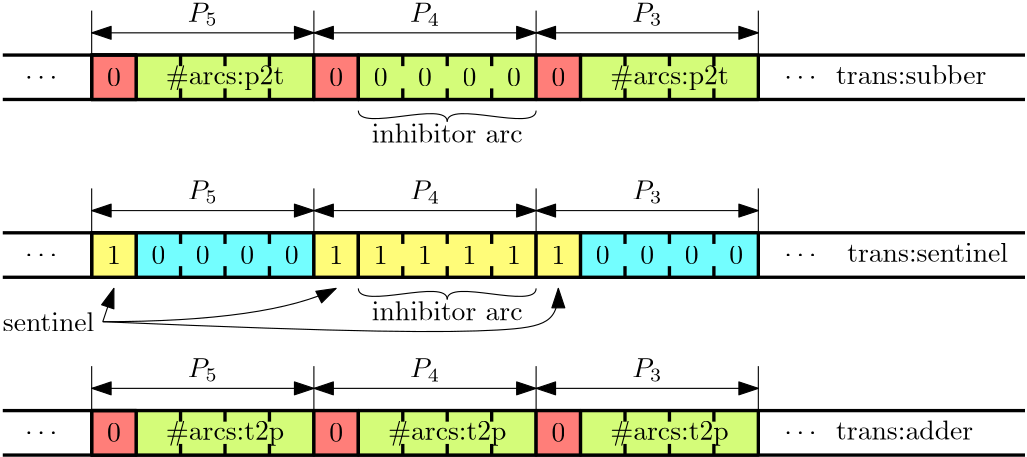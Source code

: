 <?xml version="1.0"?>
<!DOCTYPE ipe SYSTEM "ipe.dtd">
<ipe version="70206" creator="Ipe 7.2.7">
<info created="D:20180130224438" modified="D:20180204004452"/>
<ipestyle name="basic">
<symbol name="arrow/arc(spx)">
<path stroke="sym-stroke" fill="sym-stroke" pen="sym-pen">
0 0 m
-1 0.333 l
-1 -0.333 l
h
</path>
</symbol>
<symbol name="arrow/farc(spx)">
<path stroke="sym-stroke" fill="white" pen="sym-pen">
0 0 m
-1 0.333 l
-1 -0.333 l
h
</path>
</symbol>
<symbol name="arrow/ptarc(spx)">
<path stroke="sym-stroke" fill="sym-stroke" pen="sym-pen">
0 0 m
-1 0.333 l
-0.8 0 l
-1 -0.333 l
h
</path>
</symbol>
<symbol name="arrow/fptarc(spx)">
<path stroke="sym-stroke" fill="white" pen="sym-pen">
0 0 m
-1 0.333 l
-0.8 0 l
-1 -0.333 l
h
</path>
</symbol>
<symbol name="mark/circle(sx)" transformations="translations">
<path fill="sym-stroke">
0.6 0 0 0.6 0 0 e
0.4 0 0 0.4 0 0 e
</path>
</symbol>
<symbol name="mark/disk(sx)" transformations="translations">
<path fill="sym-stroke">
0.6 0 0 0.6 0 0 e
</path>
</symbol>
<symbol name="mark/fdisk(sfx)" transformations="translations">
<group>
<path fill="sym-fill">
0.5 0 0 0.5 0 0 e
</path>
<path fill="sym-stroke" fillrule="eofill">
0.6 0 0 0.6 0 0 e
0.4 0 0 0.4 0 0 e
</path>
</group>
</symbol>
<symbol name="mark/box(sx)" transformations="translations">
<path fill="sym-stroke" fillrule="eofill">
-0.6 -0.6 m
0.6 -0.6 l
0.6 0.6 l
-0.6 0.6 l
h
-0.4 -0.4 m
0.4 -0.4 l
0.4 0.4 l
-0.4 0.4 l
h
</path>
</symbol>
<symbol name="mark/square(sx)" transformations="translations">
<path fill="sym-stroke">
-0.6 -0.6 m
0.6 -0.6 l
0.6 0.6 l
-0.6 0.6 l
h
</path>
</symbol>
<symbol name="mark/fsquare(sfx)" transformations="translations">
<group>
<path fill="sym-fill">
-0.5 -0.5 m
0.5 -0.5 l
0.5 0.5 l
-0.5 0.5 l
h
</path>
<path fill="sym-stroke" fillrule="eofill">
-0.6 -0.6 m
0.6 -0.6 l
0.6 0.6 l
-0.6 0.6 l
h
-0.4 -0.4 m
0.4 -0.4 l
0.4 0.4 l
-0.4 0.4 l
h
</path>
</group>
</symbol>
<symbol name="mark/cross(sx)" transformations="translations">
<group>
<path fill="sym-stroke">
-0.43 -0.57 m
0.57 0.43 l
0.43 0.57 l
-0.57 -0.43 l
h
</path>
<path fill="sym-stroke">
-0.43 0.57 m
0.57 -0.43 l
0.43 -0.57 l
-0.57 0.43 l
h
</path>
</group>
</symbol>
<symbol name="arrow/fnormal(spx)">
<path stroke="sym-stroke" fill="white" pen="sym-pen">
0 0 m
-1 0.333 l
-1 -0.333 l
h
</path>
</symbol>
<symbol name="arrow/pointed(spx)">
<path stroke="sym-stroke" fill="sym-stroke" pen="sym-pen">
0 0 m
-1 0.333 l
-0.8 0 l
-1 -0.333 l
h
</path>
</symbol>
<symbol name="arrow/fpointed(spx)">
<path stroke="sym-stroke" fill="white" pen="sym-pen">
0 0 m
-1 0.333 l
-0.8 0 l
-1 -0.333 l
h
</path>
</symbol>
<symbol name="arrow/linear(spx)">
<path stroke="sym-stroke" pen="sym-pen">
-1 0.333 m
0 0 l
-1 -0.333 l
</path>
</symbol>
<symbol name="arrow/fdouble(spx)">
<path stroke="sym-stroke" fill="white" pen="sym-pen">
0 0 m
-1 0.333 l
-1 -0.333 l
h
-1 0 m
-2 0.333 l
-2 -0.333 l
h
</path>
</symbol>
<symbol name="arrow/double(spx)">
<path stroke="sym-stroke" fill="sym-stroke" pen="sym-pen">
0 0 m
-1 0.333 l
-1 -0.333 l
h
-1 0 m
-2 0.333 l
-2 -0.333 l
h
</path>
</symbol>
<pen name="heavier" value="0.8"/>
<pen name="fat" value="1.2"/>
<pen name="ultrafat" value="2"/>
<symbolsize name="large" value="5"/>
<symbolsize name="small" value="2"/>
<symbolsize name="tiny" value="1.1"/>
<arrowsize name="large" value="10"/>
<arrowsize name="small" value="5"/>
<arrowsize name="tiny" value="3"/>
<color name="red" value="1 0 0"/>
<color name="green" value="0 1 0"/>
<color name="blue" value="0 0 1"/>
<color name="yellow" value="1 1 0"/>
<color name="orange" value="1 0.647 0"/>
<color name="gold" value="1 0.843 0"/>
<color name="purple" value="0.627 0.125 0.941"/>
<color name="gray" value="0.745"/>
<color name="brown" value="0.647 0.165 0.165"/>
<color name="navy" value="0 0 0.502"/>
<color name="pink" value="1 0.753 0.796"/>
<color name="seagreen" value="0.18 0.545 0.341"/>
<color name="turquoise" value="0.251 0.878 0.816"/>
<color name="violet" value="0.933 0.51 0.933"/>
<color name="darkblue" value="0 0 0.545"/>
<color name="darkcyan" value="0 0.545 0.545"/>
<color name="darkgray" value="0.663"/>
<color name="darkgreen" value="0 0.392 0"/>
<color name="darkmagenta" value="0.545 0 0.545"/>
<color name="darkorange" value="1 0.549 0"/>
<color name="darkred" value="0.545 0 0"/>
<color name="lightblue" value="0.678 0.847 0.902"/>
<color name="lightcyan" value="0.878 1 1"/>
<color name="lightgray" value="0.827"/>
<color name="lightgreen" value="0.565 0.933 0.565"/>
<color name="lightyellow" value="1 1 0.878"/>
<dashstyle name="dashed" value="[4] 0"/>
<dashstyle name="dotted" value="[1 3] 0"/>
<dashstyle name="dash dotted" value="[4 2 1 2] 0"/>
<dashstyle name="dash dot dotted" value="[4 2 1 2 1 2] 0"/>
<textsize name="large" value="\large"/>
<textsize name="Large" value="\Large"/>
<textsize name="LARGE" value="\LARGE"/>
<textsize name="huge" value="\huge"/>
<textsize name="Huge" value="\Huge"/>
<textsize name="small" value="\small"/>
<textsize name="footnote" value="\footnotesize"/>
<textsize name="tiny" value="\tiny"/>
<textstyle name="center" begin="\begin{center}" end="\end{center}"/>
<textstyle name="itemize" begin="\begin{itemize}" end="\end{itemize}"/>
<textstyle name="item" begin="\begin{itemize}\item{}" end="\end{itemize}"/>
<gridsize name="4 pts" value="4"/>
<gridsize name="8 pts (~3 mm)" value="8"/>
<gridsize name="16 pts (~6 mm)" value="16"/>
<gridsize name="32 pts (~12 mm)" value="32"/>
<gridsize name="10 pts (~3.5 mm)" value="10"/>
<gridsize name="20 pts (~7 mm)" value="20"/>
<gridsize name="14 pts (~5 mm)" value="14"/>
<gridsize name="28 pts (~10 mm)" value="28"/>
<gridsize name="56 pts (~20 mm)" value="56"/>
<anglesize name="90 deg" value="90"/>
<anglesize name="60 deg" value="60"/>
<anglesize name="45 deg" value="45"/>
<anglesize name="30 deg" value="30"/>
<anglesize name="22.5 deg" value="22.5"/>
<opacity name="10%" value="0.1"/>
<opacity name="30%" value="0.3"/>
<opacity name="50%" value="0.5"/>
<opacity name="75%" value="0.75"/>
<tiling name="falling" angle="-60" step="4" width="1"/>
<tiling name="rising" angle="30" step="4" width="1"/>
</ipestyle>
<page>
<layer name="alpha"/>
<view layers="alpha" active="alpha"/>
<path layer="alpha" matrix="1 0 0 1 48 -432" stroke="black" fill="1 0.493 0.474" pen="fat">
80 816 m
448 816 l
448 816 l
</path>
<path matrix="1 0 0 1 48 -416" stroke="black" fill="1 0.493 0.474" pen="fat">
80 816 m
448 816 l
448 816 l
</path>
<path matrix="1 0 0 1 -16 0" fill="0">
304 416 m
304 416 l
304 416 l
304 416 l
</path>
<text matrix="1 0 0 1 -8 -4" transformations="translations" pos="208 416" stroke="black" type="label" width="10.866" height="6.812" depth="1.49" halign="center" valign="baseline" style="math">P_5</text>
<text matrix="1 0 0 1 -8 -4" transformations="translations" pos="288 416" stroke="black" type="label" width="10.866" height="6.812" depth="1.49" halign="center" valign="baseline" style="math">P_4</text>
<text matrix="1 0 0 1 -8 -4" transformations="translations" pos="368 416" stroke="black" type="label" width="10.866" height="6.812" depth="1.49" halign="center" valign="baseline" style="math">P_3</text>
<path matrix="1 0 0 1 -16 -8" stroke="0" arrow="normal/normal" rarrow="normal/normal">
416 416 m
336 416 l
</path>
<path matrix="1 0 0 1 -16 -8" stroke="0" arrow="normal/normal" rarrow="normal/normal">
336 416 m
256 416 l
</path>
<path matrix="1 0 0 1 -16 -8" stroke="0" arrow="normal/normal" rarrow="normal/normal">
256 416 m
176 416 l
</path>
<path matrix="1 0 0 1 224 -64" stroke="black">
176 480 m
176 464 l
</path>
<path matrix="1 0 0 1 144 -64" stroke="black">
176 480 m
176 464 l
</path>
<path matrix="1 0 0 1 64 -64" stroke="black">
176 480 m
176 464 l
</path>
<path matrix="1 0 0 1 -16 -64" stroke="black">
176 480 m
176 464 l
</path>
<text matrix="1 0 0 1 8 -144" transformations="translations" pos="128 536" stroke="black" type="label" width="13.284" height="1.052" depth="0" valign="center">\ldots</text>
<path matrix="1 0 0 1 -16 -64" stroke="black" fill="1 0.493 0.474" pen="fat">
176 464 m
176 448 l
192 448 l
192 464 l
h
</path>
<path matrix="1 0 0 1 -16 -64" stroke="black" fill="0.832 0.985 0.473" pen="fat">
192 464 m
192 448 l
256 448 l
256 464 l
h
</path>
<path matrix="1 0 0 1 -16 -64" stroke="black" fill="1 0.493 0.474" pen="fat">
256 464 m
256 448 l
272 448 l
272 464 l
h
</path>
<path matrix="1 0 0 1 -16 -64" stroke="black" fill="0.832 0.985 0.473" pen="fat">
272 464 m
272 448 l
336 448 l
336 464 l
h
</path>
<path matrix="1 0 0 1 -16 -64" stroke="black" fill="1 0.493 0.474" pen="fat">
336 464 m
336 448 l
352 448 l
352 464 l
h
</path>
<path matrix="1 0 0 1 -16 -64" stroke="black" fill="0.832 0.985 0.473" pen="fat">
352 464 m
352 448 l
416 448 l
416 464 l
h
</path>
<path matrix="1 0 0 1 -16 -64" stroke="black" fill="1 0.493 0.474" pen="fat">
192 448 m
192 464 l
176 464 l
176 448 l
h
</path>
<path matrix="1 0 0 1 -16 -64" stroke="black" fill="1 0.493 0.474" pen="fat">
176 448 m
176 448 l
176 448 l
176 448 l
h
</path>
<path matrix="1 0 0 1 -16 -64" stroke="black" fill="1 0.493 0.474" pen="fat">
176 448 m
176 464 l
176 464 l
176 448 l
h
</path>
<path matrix="1 0 0 1 -16 -64" stroke="black" fill="1 0.493 0.474" pen="fat">
176 448 m
176 448 l
176 448 l
176 448 l
h
</path>
<path matrix="1 0 0 1 -16 -64" stroke="black" fill="1 0.493 0.474" pen="fat">
192 464 m
192 464 l
176 464 l
176 464 l
h
</path>
<path matrix="1 0 0 1 -16 -64" stroke="black" pen="fat">
208 460 m
208 464 l
</path>
<path matrix="1 0 0 1 0 -64" stroke="black" pen="fat">
208 460 m
208 464 l
</path>
<path matrix="1 0 0 1 16 -64" stroke="black" pen="fat">
208 460 m
208 464 l
</path>
<path matrix="1 0 0 1 16 -76" stroke="black" pen="fat">
208 460 m
208 464 l
</path>
<path matrix="1 0 0 1 0 -76" stroke="black" pen="fat">
208 460 m
208 464 l
</path>
<path matrix="1 0 0 1 -16 -76" stroke="black" pen="fat">
208 460 m
208 464 l
</path>
<path matrix="1 0 0 1 64 -64" stroke="black" pen="fat">
208 460 m
208 464 l
</path>
<path matrix="1 0 0 1 80 -64" stroke="black" pen="fat">
208 460 m
208 464 l
</path>
<path matrix="1 0 0 1 96 -64" stroke="black" pen="fat">
208 460 m
208 464 l
</path>
<path matrix="1 0 0 1 96 -76" stroke="black" pen="fat">
208 460 m
208 464 l
</path>
<path matrix="1 0 0 1 80 -76" stroke="black" pen="fat">
208 460 m
208 464 l
</path>
<path matrix="1 0 0 1 64 -76" stroke="black" pen="fat">
208 460 m
208 464 l
</path>
<path matrix="1 0 0 1 144 -64" stroke="black" pen="fat">
208 460 m
208 464 l
</path>
<path matrix="1 0 0 1 160 -64" stroke="black" pen="fat">
208 460 m
208 464 l
</path>
<path matrix="1 0 0 1 176 -64" stroke="black" pen="fat">
208 460 m
208 464 l
</path>
<path matrix="1 0 0 1 176 -76" stroke="black" pen="fat">
208 460 m
208 464 l
</path>
<path matrix="1 0 0 1 160 -76" stroke="black" pen="fat">
208 460 m
208 464 l
</path>
<path matrix="1 0 0 1 144 -76" stroke="black" pen="fat">
208 460 m
208 464 l
</path>
<text matrix="1 0 0 1 244 -136" pos="84 528" stroke="black" type="label" width="4.981" height="6.42" depth="0" halign="center" valign="center" style="math">0</text>
<text matrix="1 0 0 1 164 -136" pos="84 528" stroke="black" type="label" width="4.981" height="6.42" depth="0" halign="center" valign="center" style="math">0</text>
<text matrix="1 0 0 1 84 -136" pos="84 528" stroke="black" type="label" width="4.981" height="6.42" depth="0" halign="center" valign="center" style="math">0</text>
<text matrix="1 0 0 1 52 -128" pos="156 520" stroke="black" type="label" width="42.701" height="6.926" depth="1.93" halign="center" valign="center">\#arcs:p2t</text>
<text matrix="1 0 0 1 212 -128" pos="156 520" stroke="black" type="label" width="42.701" height="6.926" depth="1.93" halign="center" valign="center">\#arcs:p2t</text>
<text matrix="1 0 0 1 64 -124" pos="364 516" stroke="black" type="label" width="54.13" height="8.365" depth="3.59" valign="center">\strut trans:subber</text>
<text matrix="1 0 0 1 240 -120" pos="176 512" stroke="black" type="label" width="13.284" height="1.052" depth="0" halign="center" valign="center">\ldots</text>
<path matrix="1 0 0 1 48 -496" stroke="black" fill="1 0.493 0.474" pen="fat">
80 816 m
448 816 l
448 816 l
</path>
<path matrix="1 0 0 1 48 -480" stroke="black" fill="1 0.493 0.474" pen="fat">
80 816 m
448 816 l
448 816 l
</path>
<path matrix="1 0 0 1 -16 -128" stroke="black" fill="1 0.493 0.474" pen="fat">
176 464 m
176 448 l
192 448 l
192 464 l
h
</path>
<path matrix="1 0 0 1 -16 -128" stroke="black" fill="0.451 0.993 1" pen="fat">
192 464 m
192 448 l
256 448 l
256 464 l
h
</path>
<path matrix="1 0 0 1 -16 -128" stroke="black" fill="1 0.988 0.473" pen="fat">
256 464 m
256 448 l
272 448 l
272 464 l
h
</path>
<path matrix="1 0 0 1 -16 -128" stroke="black" fill="1 0.988 0.473" pen="fat">
272 464 m
272 448 l
336 448 l
336 464 l
h
</path>
<path matrix="1 0 0 1 -16 -128" stroke="black" fill="1 0.988 0.473" pen="fat">
336 464 m
336 448 l
352 448 l
352 464 l
h
</path>
<path matrix="1 0 0 1 -16 -128" stroke="black" fill="0.451 0.993 1" pen="fat">
352 464 m
352 448 l
416 448 l
416 464 l
h
</path>
<path matrix="1 0 0 1 -16 -128" stroke="black" fill="1 0.988 0.473" pen="fat">
192 448 m
192 464 l
176 464 l
176 448 l
h
</path>
<path matrix="1 0 0 1 -16 -128" stroke="black" fill="1 0.493 0.474" pen="fat">
176 448 m
176 448 l
176 448 l
176 448 l
h
</path>
<path matrix="1 0 0 1 -16 -128" stroke="black" fill="1 0.493 0.474" pen="fat">
176 448 m
176 464 l
176 464 l
176 448 l
h
</path>
<path matrix="1 0 0 1 -16 -128" stroke="black" fill="1 0.493 0.474" pen="fat">
176 448 m
176 448 l
176 448 l
176 448 l
h
</path>
<path matrix="1 0 0 1 -16 -128" stroke="black" fill="1 0.493 0.474" pen="fat">
192 464 m
192 464 l
176 464 l
176 464 l
h
</path>
<path matrix="1 0 0 1 -16 -64" fill="0">
304 416 m
304 416 l
304 416 l
304 416 l
</path>
<text matrix="1 0 0 1 -8 -68" transformations="translations" pos="208 416" stroke="black" type="label" width="10.866" height="6.812" depth="1.49" halign="center" valign="baseline" style="math">P_5</text>
<text matrix="1 0 0 1 -8 -68" transformations="translations" pos="288 416" stroke="black" type="label" width="10.866" height="6.812" depth="1.49" halign="center" valign="baseline" style="math">P_4</text>
<text matrix="1 0 0 1 -8 -68" transformations="translations" pos="368 416" stroke="black" type="label" width="10.866" height="6.812" depth="1.49" halign="center" valign="baseline" style="math">P_3</text>
<path matrix="1 0 0 1 -16 -72" stroke="0" arrow="normal/normal" rarrow="normal/normal">
416 416 m
336 416 l
</path>
<path matrix="1 0 0 1 -16 -72" stroke="0" arrow="normal/normal" rarrow="normal/normal">
336 416 m
256 416 l
</path>
<path matrix="1 0 0 1 -16 -72" stroke="0" arrow="normal/normal" rarrow="normal/normal">
256 416 m
176 416 l
</path>
<path matrix="1 0 0 1 224 -128" stroke="black">
176 480 m
176 464 l
</path>
<path matrix="1 0 0 1 144 -128" stroke="black">
176 480 m
176 464 l
</path>
<path matrix="1 0 0 1 64 -128" stroke="black">
176 480 m
176 464 l
</path>
<path matrix="1 0 0 1 -16 -128" stroke="black">
176 480 m
176 464 l
</path>
<path matrix="1 0 0 1 144 -128" stroke="black" pen="fat">
208 460 m
208 464 l
</path>
<path matrix="1 0 0 1 160 -128" stroke="black" pen="fat">
208 460 m
208 464 l
</path>
<path matrix="1 0 0 1 176 -128" stroke="black" pen="fat">
208 460 m
208 464 l
</path>
<path matrix="1 0 0 1 176 -140" stroke="black" pen="fat">
208 460 m
208 464 l
</path>
<path matrix="1 0 0 1 160 -140" stroke="black" pen="fat">
208 460 m
208 464 l
</path>
<path matrix="1 0 0 1 144 -140" stroke="black" pen="fat">
208 460 m
208 464 l
</path>
<path matrix="1 0 0 1 64 -128" stroke="black" pen="fat">
208 460 m
208 464 l
</path>
<path matrix="1 0 0 1 80 -128" stroke="black" pen="fat">
208 460 m
208 464 l
</path>
<path matrix="1 0 0 1 96 -128" stroke="black" pen="fat">
208 460 m
208 464 l
</path>
<path matrix="1 0 0 1 96 -140" stroke="black" pen="fat">
208 460 m
208 464 l
</path>
<path matrix="1 0 0 1 80 -140" stroke="black" pen="fat">
208 460 m
208 464 l
</path>
<path matrix="1 0 0 1 64 -140" stroke="black" pen="fat">
208 460 m
208 464 l
</path>
<path matrix="1 0 0 1 -16 -128" stroke="black" pen="fat">
208 460 m
208 464 l
</path>
<path matrix="1 0 0 1 0 -128" stroke="black" pen="fat">
208 460 m
208 464 l
</path>
<path matrix="1 0 0 1 16 -128" stroke="black" pen="fat">
208 460 m
208 464 l
</path>
<path matrix="1 0 0 1 16 -140" stroke="black" pen="fat">
208 460 m
208 464 l
</path>
<path matrix="1 0 0 1 0 -140" stroke="black" pen="fat">
208 460 m
208 464 l
</path>
<path matrix="1 0 0 1 -16 -140" stroke="black" pen="fat">
208 460 m
208 464 l
</path>
<text matrix="1 0 0 1 8 -208" transformations="translations" pos="128 536" stroke="black" type="label" width="13.284" height="1.052" depth="0" valign="center">\ldots</text>
<text matrix="1 0 0 1 64 -212" pos="104 540" stroke="black" type="label" width="4.981" height="6.42" depth="0" halign="center" valign="center">1</text>
<text matrix="1 0 0 1 144 -212" pos="104 540" stroke="black" type="label" width="4.981" height="6.42" depth="0" halign="center" valign="center">1</text>
<text matrix="1 0 0 1 224 -212" pos="104 540" stroke="black" type="label" width="4.981" height="6.42" depth="0" halign="center" valign="center">1</text>
<text matrix="1 0 0 1 80 -172" pos="352 500" stroke="black" type="label" width="57.977" height="8.365" depth="3.59" valign="center">\strut trans:sentinel</text>
<text matrix="1 0 0 1 240 -184" pos="176 512" stroke="black" type="label" width="13.284" height="1.052" depth="0" halign="center" valign="center">\ldots</text>
<text matrix="1 0 0 1 100 -200" pos="84 528" stroke="black" type="label" width="4.981" height="6.42" depth="0" halign="center" valign="center" style="math">0</text>
<text matrix="1 0 0 1 116 -200" pos="84 528" stroke="black" type="label" width="4.981" height="6.42" depth="0" halign="center" valign="center" style="math">0</text>
<text matrix="1 0 0 1 132 -200" pos="84 528" stroke="black" type="label" width="4.981" height="6.42" depth="0" halign="center" valign="center" style="math">0</text>
<text matrix="1 0 0 1 148 -200" pos="84 528" stroke="black" type="label" width="4.981" height="6.42" depth="0" halign="center" valign="center" style="math">0</text>
<text matrix="1 0 0 1 260 -200" pos="84 528" stroke="black" type="label" width="4.981" height="6.42" depth="0" halign="center" valign="center" style="math">0</text>
<text matrix="1 0 0 1 276 -200" pos="84 528" stroke="black" type="label" width="4.981" height="6.42" depth="0" halign="center" valign="center" style="math">0</text>
<text matrix="1 0 0 1 292 -200" pos="84 528" stroke="black" type="label" width="4.981" height="6.42" depth="0" halign="center" valign="center" style="math">0</text>
<text matrix="1 0 0 1 308 -200" pos="84 528" stroke="black" type="label" width="4.981" height="6.42" depth="0" halign="center" valign="center" style="math">0</text>
<text matrix="1 0 0 1 160 -212" pos="104 540" stroke="black" type="label" width="4.981" height="6.42" depth="0" halign="center" valign="center">1</text>
<text matrix="1 0 0 1 176 -212" pos="104 540" stroke="black" type="label" width="4.981" height="6.42" depth="0" halign="center" valign="center">1</text>
<text matrix="1 0 0 1 192 -212" pos="104 540" stroke="black" type="label" width="4.981" height="6.42" depth="0" halign="center" valign="center">1</text>
<text matrix="1 0 0 1 208 -212" pos="104 540" stroke="black" type="label" width="4.981" height="6.42" depth="0" halign="center" valign="center">1</text>
<text matrix="1 0 0 1 180 -136" pos="84 528" stroke="black" type="label" width="4.981" height="6.42" depth="0" halign="center" valign="center" style="math">0</text>
<text matrix="1 0 0 1 196 -136" pos="84 528" stroke="black" type="label" width="4.981" height="6.42" depth="0" halign="center" valign="center" style="math">0</text>
<text matrix="1 0 0 1 212 -136" pos="84 528" stroke="black" type="label" width="4.981" height="6.42" depth="0" halign="center" valign="center" style="math">0</text>
<text matrix="1 0 0 1 228 -136" pos="84 528" stroke="black" type="label" width="4.981" height="6.42" depth="0" halign="center" valign="center" style="math">0</text>
<path matrix="1 0 0 1 48 -560" stroke="black" fill="1 0.493 0.474" pen="fat">
80 816 m
448 816 l
448 816 l
</path>
<path matrix="1 0 0 1 48 -544" stroke="black" fill="1 0.493 0.474" pen="fat">
80 816 m
448 816 l
448 816 l
</path>
<path matrix="1 0 0 1 -16 -128" fill="0">
304 416 m
304 416 l
304 416 l
304 416 l
</path>
<text matrix="1 0 0 1 -8 -132" transformations="translations" pos="208 416" stroke="black" type="label" width="10.866" height="6.812" depth="1.49" halign="center" valign="baseline" style="math">P_5</text>
<text matrix="1 0 0 1 -8 -132" transformations="translations" pos="288 416" stroke="black" type="label" width="10.866" height="6.812" depth="1.49" halign="center" valign="baseline" style="math">P_4</text>
<text matrix="1 0 0 1 -8 -132" transformations="translations" pos="368 416" stroke="black" type="label" width="10.866" height="6.812" depth="1.49" halign="center" valign="baseline" style="math">P_3</text>
<path matrix="1 0 0 1 -16 -136" stroke="0" arrow="normal/normal" rarrow="normal/normal">
416 416 m
336 416 l
</path>
<path matrix="1 0 0 1 -16 -136" stroke="0" arrow="normal/normal" rarrow="normal/normal">
336 416 m
256 416 l
</path>
<path matrix="1 0 0 1 -16 -136" stroke="0" arrow="normal/normal" rarrow="normal/normal">
256 416 m
176 416 l
</path>
<path matrix="1 0 0 1 224 -192" stroke="black">
176 480 m
176 464 l
</path>
<path matrix="1 0 0 1 144 -192" stroke="black">
176 480 m
176 464 l
</path>
<path matrix="1 0 0 1 64 -192" stroke="black">
176 480 m
176 464 l
</path>
<path matrix="1 0 0 1 -16 -192" stroke="black">
176 480 m
176 464 l
</path>
<text matrix="1 0 0 1 8 -272" transformations="translations" pos="128 536" stroke="black" type="label" width="13.284" height="1.052" depth="0" valign="center">\ldots</text>
<path matrix="1 0 0 1 -16 -192" stroke="black" fill="1 0.493 0.474" pen="fat">
176 464 m
176 448 l
192 448 l
192 464 l
h
</path>
<path matrix="1 0 0 1 -16 -192" stroke="black" fill="0.832 0.985 0.473" pen="fat">
192 464 m
192 448 l
256 448 l
256 464 l
h
</path>
<path matrix="1 0 0 1 -16 -192" stroke="black" fill="1 0.493 0.474" pen="fat">
256 464 m
256 448 l
272 448 l
272 464 l
h
</path>
<path matrix="1 0 0 1 -16 -192" stroke="black" fill="0.832 0.985 0.473" pen="fat">
272 464 m
272 448 l
336 448 l
336 464 l
h
</path>
<path matrix="1 0 0 1 -16 -192" stroke="black" fill="1 0.493 0.474" pen="fat">
336 464 m
336 448 l
352 448 l
352 464 l
h
</path>
<path matrix="1 0 0 1 -16 -192" stroke="black" fill="0.832 0.985 0.473" pen="fat">
352 464 m
352 448 l
416 448 l
416 464 l
h
</path>
<path matrix="1 0 0 1 -16 -192" stroke="black" fill="1 0.493 0.474" pen="fat">
192 448 m
192 464 l
176 464 l
176 448 l
h
</path>
<path matrix="1 0 0 1 -16 -192" stroke="black" fill="1 0.493 0.474" pen="fat">
176 448 m
176 448 l
176 448 l
176 448 l
h
</path>
<path matrix="1 0 0 1 -16 -192" stroke="black" fill="1 0.493 0.474" pen="fat">
176 448 m
176 464 l
176 464 l
176 448 l
h
</path>
<path matrix="1 0 0 1 -16 -192" stroke="black" fill="1 0.493 0.474" pen="fat">
176 448 m
176 448 l
176 448 l
176 448 l
h
</path>
<path matrix="1 0 0 1 -16 -192" stroke="black" fill="1 0.493 0.474" pen="fat">
192 464 m
192 464 l
176 464 l
176 464 l
h
</path>
<path matrix="1 0 0 1 -16 -192" stroke="black" pen="fat">
208 460 m
208 464 l
</path>
<path matrix="1 0 0 1 0 -192" stroke="black" pen="fat">
208 460 m
208 464 l
</path>
<path matrix="1 0 0 1 16 -192" stroke="black" pen="fat">
208 460 m
208 464 l
</path>
<path matrix="1 0 0 1 16 -204" stroke="black" pen="fat">
208 460 m
208 464 l
</path>
<path matrix="1 0 0 1 0 -204" stroke="black" pen="fat">
208 460 m
208 464 l
</path>
<path matrix="1 0 0 1 -16 -204" stroke="black" pen="fat">
208 460 m
208 464 l
</path>
<path matrix="1 0 0 1 64 -192" stroke="black" pen="fat">
208 460 m
208 464 l
</path>
<path matrix="1 0 0 1 80 -192" stroke="black" pen="fat">
208 460 m
208 464 l
</path>
<path matrix="1 0 0 1 96 -192" stroke="black" pen="fat">
208 460 m
208 464 l
</path>
<path matrix="1 0 0 1 96 -204" stroke="black" pen="fat">
208 460 m
208 464 l
</path>
<path matrix="1 0 0 1 80 -204" stroke="black" pen="fat">
208 460 m
208 464 l
</path>
<path matrix="1 0 0 1 64 -204" stroke="black" pen="fat">
208 460 m
208 464 l
</path>
<path matrix="1 0 0 1 144 -192" stroke="black" pen="fat">
208 460 m
208 464 l
</path>
<path matrix="1 0 0 1 160 -192" stroke="black" pen="fat">
208 460 m
208 464 l
</path>
<path matrix="1 0 0 1 176 -192" stroke="black" pen="fat">
208 460 m
208 464 l
</path>
<path matrix="1 0 0 1 176 -204" stroke="black" pen="fat">
208 460 m
208 464 l
</path>
<path matrix="1 0 0 1 160 -204" stroke="black" pen="fat">
208 460 m
208 464 l
</path>
<path matrix="1 0 0 1 144 -204" stroke="black" pen="fat">
208 460 m
208 464 l
</path>
<text matrix="1 0 0 1 244 -264" pos="84 528" stroke="black" type="label" width="4.981" height="6.42" depth="0" halign="center" valign="center" style="math">0</text>
<text matrix="1 0 0 1 164 -264" pos="84 528" stroke="black" type="label" width="4.981" height="6.42" depth="0" halign="center" valign="center" style="math">0</text>
<text matrix="1 0 0 1 84 -264" pos="84 528" stroke="black" type="label" width="4.981" height="6.42" depth="0" halign="center" valign="center" style="math">0</text>
<text matrix="1 0 0 1 52 -256" pos="156 520" stroke="black" type="label" width="42.701" height="6.926" depth="1.93" halign="center" valign="center">\#arcs:t2p</text>
<text matrix="1 0 0 1 212 -256" pos="156 520" stroke="black" type="label" width="42.701" height="6.926" depth="1.93" halign="center" valign="center">\#arcs:t2p</text>
<text matrix="1 0 0 1 64 -252" pos="364 516" stroke="black" type="label" width="49.371" height="8.365" depth="3.59" valign="center">\strut trans:adder</text>
<text matrix="1 0 0 1 240 -248" pos="176 512" stroke="black" type="label" width="13.284" height="1.052" depth="0" halign="center" valign="center">\ldots</text>
<text matrix="1 0 0 1 132 -256" pos="156 520" stroke="black" type="label" width="42.701" height="6.926" depth="1.93" halign="center" valign="center">\#arcs:t2p</text>
<group matrix="1 0 0 1 192 4">
<path stroke="black">
64 376 m
64 368
96 380
96 372 c
</path>
<path stroke="black">
96 372 m
96 380
128 368
128 376 c
</path>
</group>
<text matrix="1 0 0 1 0 4" transformations="translations" pos="288 368" stroke="black" type="label" width="54.297" height="6.918" depth="0" halign="center" valign="center">inhibitor arc</text>
<group matrix="1 0 0 1 192 -60">
<path stroke="black">
64 376 m
64 368
96 380
96 372 c
</path>
<path stroke="black">
96 372 m
96 380
128 368
128 376 c
</path>
</group>
<text matrix="1 0 0 1 0 -60" transformations="translations" pos="288 368" stroke="black" type="label" width="54.297" height="6.918" depth="0" halign="center" valign="center">inhibitor arc</text>
<text matrix="1 0 0 1 0 68" transformations="translations" pos="128 236" stroke="black" type="label" width="32.987" height="6.918" depth="0" valign="center">sentinel</text>
<path matrix="1 0 0 1 0 64" stroke="black" arrow="normal/normal">
164 240 m
224 240
248 252 c
</path>
<path matrix="1 0 0 1 0 64" stroke="black" arrow="normal/normal">
164 240 m
256 236
320 236
328 240
328 252 c
</path>
<path matrix="1 0 0 1 0 64" stroke="black" arrow="normal/normal">
164 240 m
168 252 l
</path>
</page>
</ipe>
